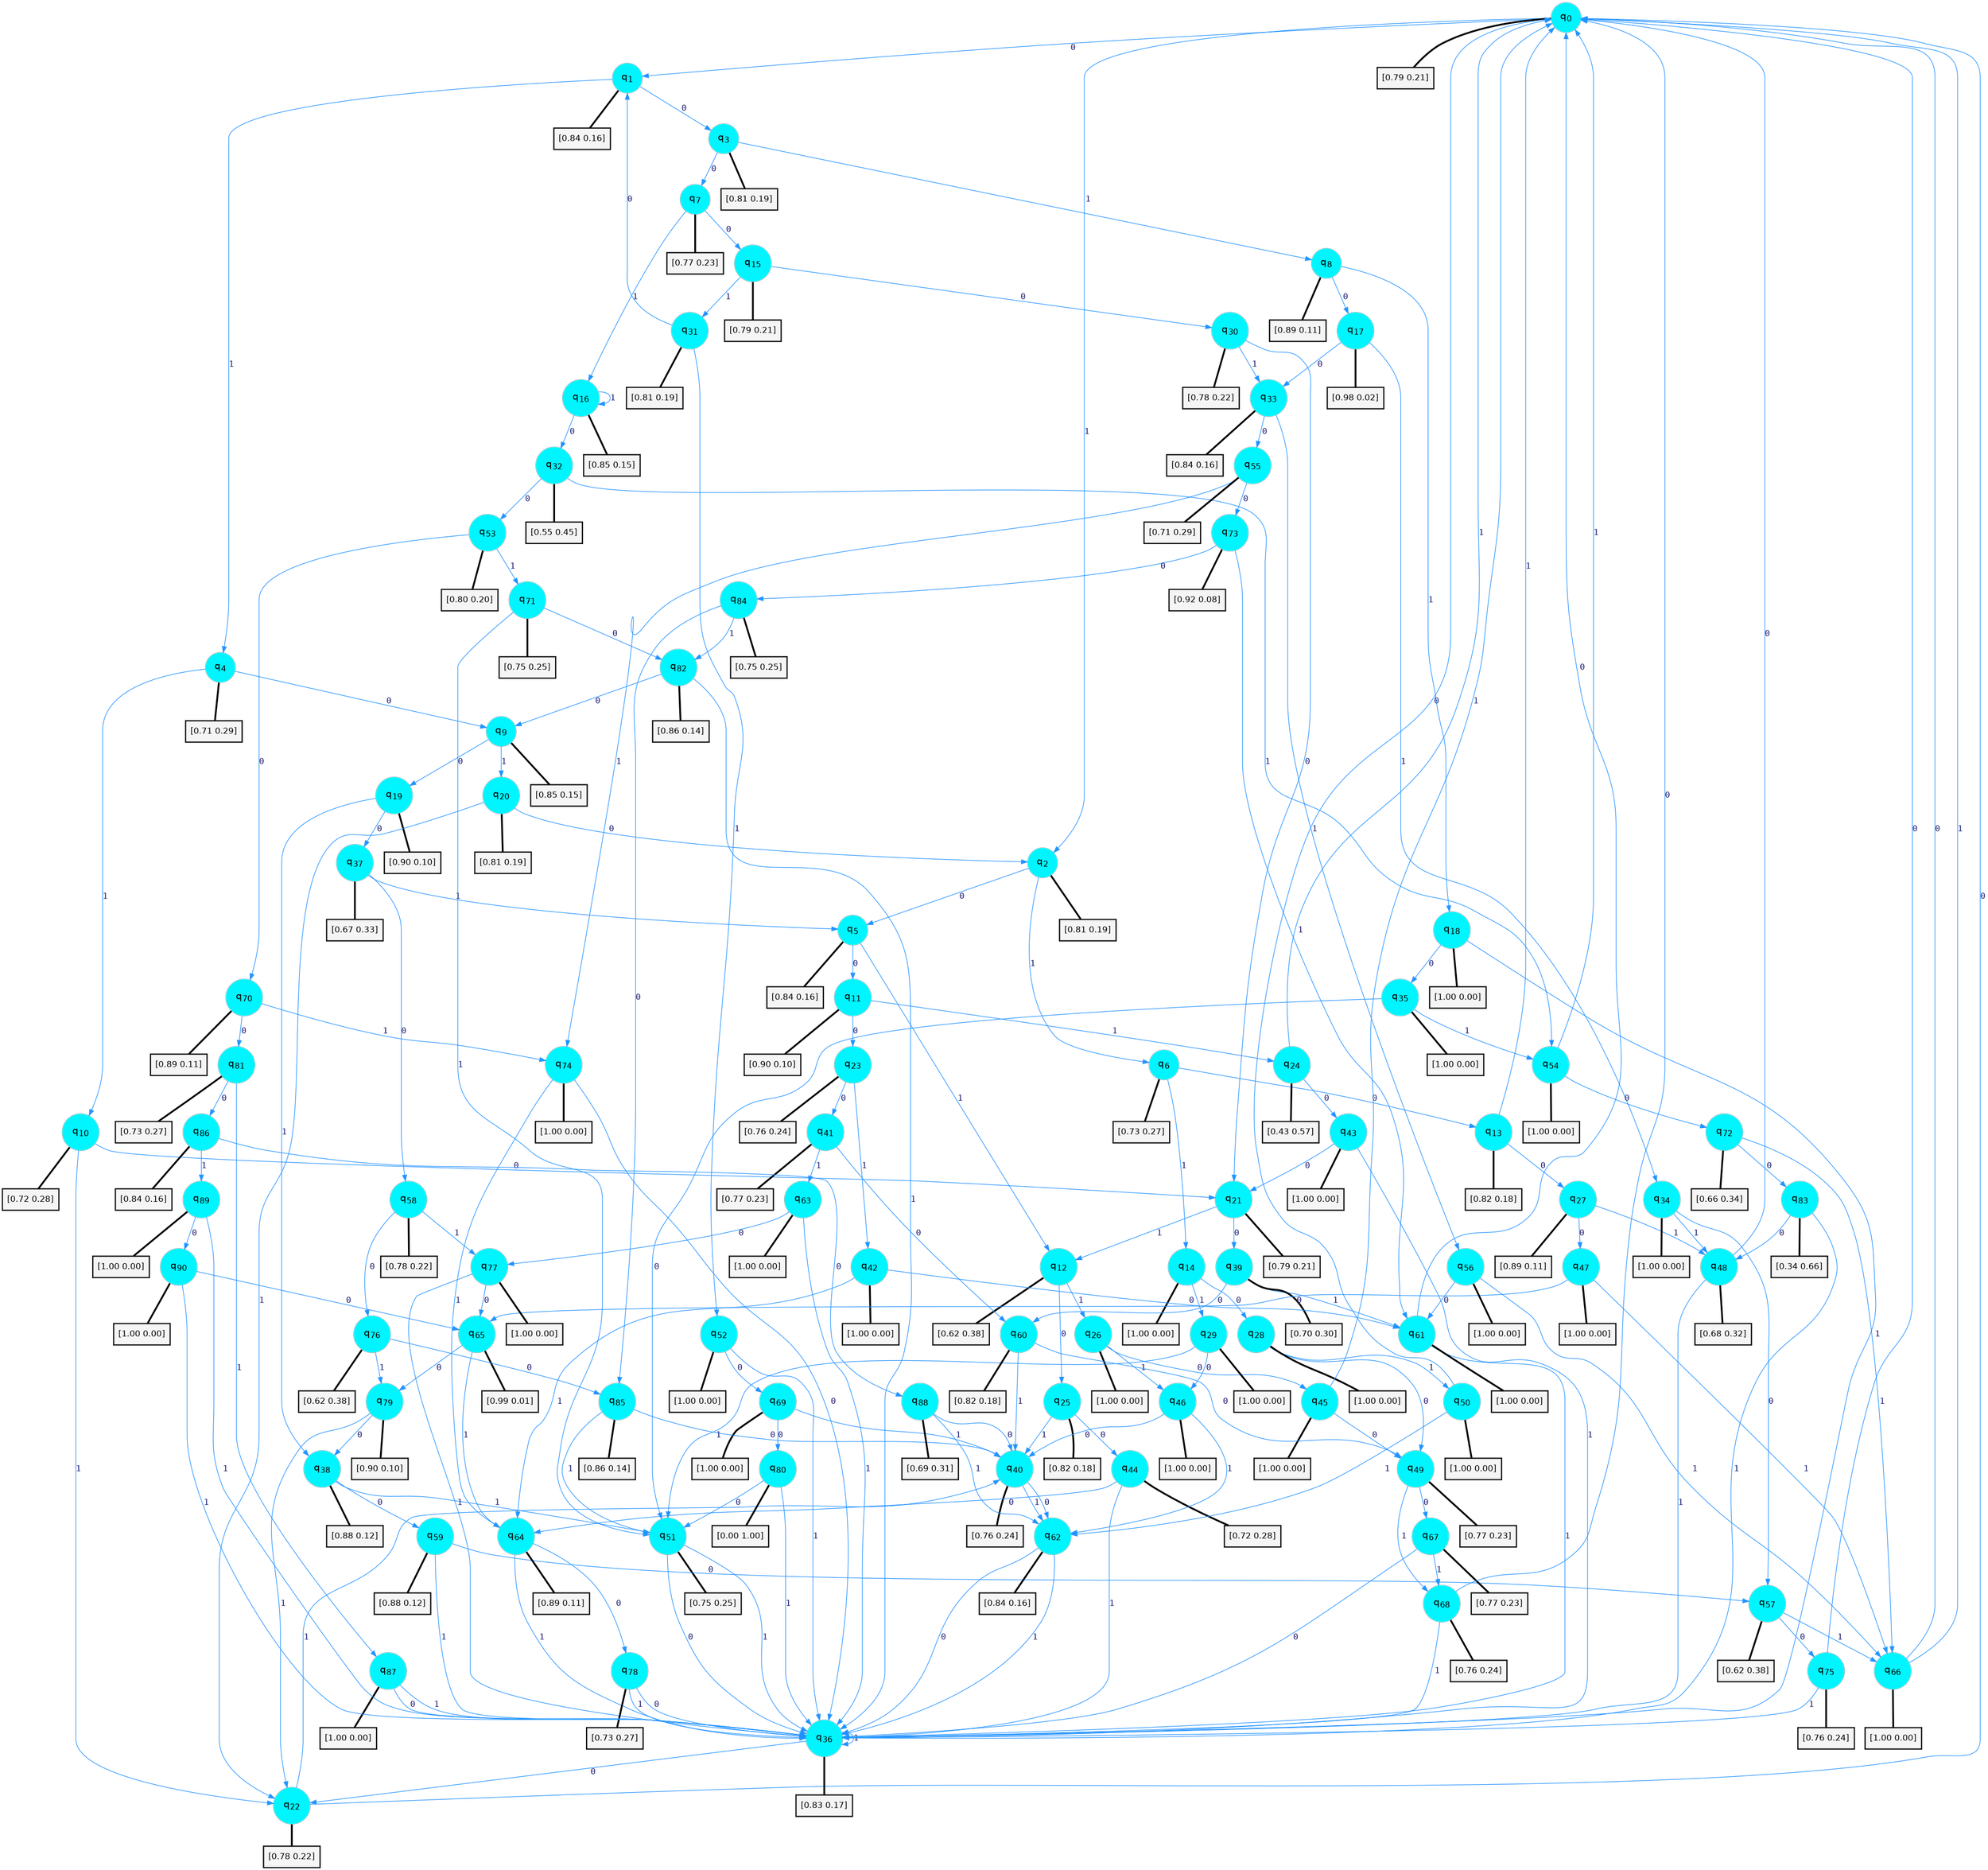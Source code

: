digraph G {
graph [
bgcolor=transparent, dpi=300, rankdir=TD, size="40,25"];
node [
color=gray, fillcolor=turquoise1, fontcolor=black, fontname=Helvetica, fontsize=16, fontweight=bold, shape=circle, style=filled];
edge [
arrowsize=1, color=dodgerblue1, fontcolor=midnightblue, fontname=courier, fontweight=bold, penwidth=1, style=solid, weight=20];
0[label=<q<SUB>0</SUB>>];
1[label=<q<SUB>1</SUB>>];
2[label=<q<SUB>2</SUB>>];
3[label=<q<SUB>3</SUB>>];
4[label=<q<SUB>4</SUB>>];
5[label=<q<SUB>5</SUB>>];
6[label=<q<SUB>6</SUB>>];
7[label=<q<SUB>7</SUB>>];
8[label=<q<SUB>8</SUB>>];
9[label=<q<SUB>9</SUB>>];
10[label=<q<SUB>10</SUB>>];
11[label=<q<SUB>11</SUB>>];
12[label=<q<SUB>12</SUB>>];
13[label=<q<SUB>13</SUB>>];
14[label=<q<SUB>14</SUB>>];
15[label=<q<SUB>15</SUB>>];
16[label=<q<SUB>16</SUB>>];
17[label=<q<SUB>17</SUB>>];
18[label=<q<SUB>18</SUB>>];
19[label=<q<SUB>19</SUB>>];
20[label=<q<SUB>20</SUB>>];
21[label=<q<SUB>21</SUB>>];
22[label=<q<SUB>22</SUB>>];
23[label=<q<SUB>23</SUB>>];
24[label=<q<SUB>24</SUB>>];
25[label=<q<SUB>25</SUB>>];
26[label=<q<SUB>26</SUB>>];
27[label=<q<SUB>27</SUB>>];
28[label=<q<SUB>28</SUB>>];
29[label=<q<SUB>29</SUB>>];
30[label=<q<SUB>30</SUB>>];
31[label=<q<SUB>31</SUB>>];
32[label=<q<SUB>32</SUB>>];
33[label=<q<SUB>33</SUB>>];
34[label=<q<SUB>34</SUB>>];
35[label=<q<SUB>35</SUB>>];
36[label=<q<SUB>36</SUB>>];
37[label=<q<SUB>37</SUB>>];
38[label=<q<SUB>38</SUB>>];
39[label=<q<SUB>39</SUB>>];
40[label=<q<SUB>40</SUB>>];
41[label=<q<SUB>41</SUB>>];
42[label=<q<SUB>42</SUB>>];
43[label=<q<SUB>43</SUB>>];
44[label=<q<SUB>44</SUB>>];
45[label=<q<SUB>45</SUB>>];
46[label=<q<SUB>46</SUB>>];
47[label=<q<SUB>47</SUB>>];
48[label=<q<SUB>48</SUB>>];
49[label=<q<SUB>49</SUB>>];
50[label=<q<SUB>50</SUB>>];
51[label=<q<SUB>51</SUB>>];
52[label=<q<SUB>52</SUB>>];
53[label=<q<SUB>53</SUB>>];
54[label=<q<SUB>54</SUB>>];
55[label=<q<SUB>55</SUB>>];
56[label=<q<SUB>56</SUB>>];
57[label=<q<SUB>57</SUB>>];
58[label=<q<SUB>58</SUB>>];
59[label=<q<SUB>59</SUB>>];
60[label=<q<SUB>60</SUB>>];
61[label=<q<SUB>61</SUB>>];
62[label=<q<SUB>62</SUB>>];
63[label=<q<SUB>63</SUB>>];
64[label=<q<SUB>64</SUB>>];
65[label=<q<SUB>65</SUB>>];
66[label=<q<SUB>66</SUB>>];
67[label=<q<SUB>67</SUB>>];
68[label=<q<SUB>68</SUB>>];
69[label=<q<SUB>69</SUB>>];
70[label=<q<SUB>70</SUB>>];
71[label=<q<SUB>71</SUB>>];
72[label=<q<SUB>72</SUB>>];
73[label=<q<SUB>73</SUB>>];
74[label=<q<SUB>74</SUB>>];
75[label=<q<SUB>75</SUB>>];
76[label=<q<SUB>76</SUB>>];
77[label=<q<SUB>77</SUB>>];
78[label=<q<SUB>78</SUB>>];
79[label=<q<SUB>79</SUB>>];
80[label=<q<SUB>80</SUB>>];
81[label=<q<SUB>81</SUB>>];
82[label=<q<SUB>82</SUB>>];
83[label=<q<SUB>83</SUB>>];
84[label=<q<SUB>84</SUB>>];
85[label=<q<SUB>85</SUB>>];
86[label=<q<SUB>86</SUB>>];
87[label=<q<SUB>87</SUB>>];
88[label=<q<SUB>88</SUB>>];
89[label=<q<SUB>89</SUB>>];
90[label=<q<SUB>90</SUB>>];
91[label="[0.79 0.21]", shape=box,fontcolor=black, fontname=Helvetica, fontsize=14, penwidth=2, fillcolor=whitesmoke,color=black];
92[label="[0.84 0.16]", shape=box,fontcolor=black, fontname=Helvetica, fontsize=14, penwidth=2, fillcolor=whitesmoke,color=black];
93[label="[0.81 0.19]", shape=box,fontcolor=black, fontname=Helvetica, fontsize=14, penwidth=2, fillcolor=whitesmoke,color=black];
94[label="[0.81 0.19]", shape=box,fontcolor=black, fontname=Helvetica, fontsize=14, penwidth=2, fillcolor=whitesmoke,color=black];
95[label="[0.71 0.29]", shape=box,fontcolor=black, fontname=Helvetica, fontsize=14, penwidth=2, fillcolor=whitesmoke,color=black];
96[label="[0.84 0.16]", shape=box,fontcolor=black, fontname=Helvetica, fontsize=14, penwidth=2, fillcolor=whitesmoke,color=black];
97[label="[0.73 0.27]", shape=box,fontcolor=black, fontname=Helvetica, fontsize=14, penwidth=2, fillcolor=whitesmoke,color=black];
98[label="[0.77 0.23]", shape=box,fontcolor=black, fontname=Helvetica, fontsize=14, penwidth=2, fillcolor=whitesmoke,color=black];
99[label="[0.89 0.11]", shape=box,fontcolor=black, fontname=Helvetica, fontsize=14, penwidth=2, fillcolor=whitesmoke,color=black];
100[label="[0.85 0.15]", shape=box,fontcolor=black, fontname=Helvetica, fontsize=14, penwidth=2, fillcolor=whitesmoke,color=black];
101[label="[0.72 0.28]", shape=box,fontcolor=black, fontname=Helvetica, fontsize=14, penwidth=2, fillcolor=whitesmoke,color=black];
102[label="[0.90 0.10]", shape=box,fontcolor=black, fontname=Helvetica, fontsize=14, penwidth=2, fillcolor=whitesmoke,color=black];
103[label="[0.62 0.38]", shape=box,fontcolor=black, fontname=Helvetica, fontsize=14, penwidth=2, fillcolor=whitesmoke,color=black];
104[label="[0.82 0.18]", shape=box,fontcolor=black, fontname=Helvetica, fontsize=14, penwidth=2, fillcolor=whitesmoke,color=black];
105[label="[1.00 0.00]", shape=box,fontcolor=black, fontname=Helvetica, fontsize=14, penwidth=2, fillcolor=whitesmoke,color=black];
106[label="[0.79 0.21]", shape=box,fontcolor=black, fontname=Helvetica, fontsize=14, penwidth=2, fillcolor=whitesmoke,color=black];
107[label="[0.85 0.15]", shape=box,fontcolor=black, fontname=Helvetica, fontsize=14, penwidth=2, fillcolor=whitesmoke,color=black];
108[label="[0.98 0.02]", shape=box,fontcolor=black, fontname=Helvetica, fontsize=14, penwidth=2, fillcolor=whitesmoke,color=black];
109[label="[1.00 0.00]", shape=box,fontcolor=black, fontname=Helvetica, fontsize=14, penwidth=2, fillcolor=whitesmoke,color=black];
110[label="[0.90 0.10]", shape=box,fontcolor=black, fontname=Helvetica, fontsize=14, penwidth=2, fillcolor=whitesmoke,color=black];
111[label="[0.81 0.19]", shape=box,fontcolor=black, fontname=Helvetica, fontsize=14, penwidth=2, fillcolor=whitesmoke,color=black];
112[label="[0.79 0.21]", shape=box,fontcolor=black, fontname=Helvetica, fontsize=14, penwidth=2, fillcolor=whitesmoke,color=black];
113[label="[0.78 0.22]", shape=box,fontcolor=black, fontname=Helvetica, fontsize=14, penwidth=2, fillcolor=whitesmoke,color=black];
114[label="[0.76 0.24]", shape=box,fontcolor=black, fontname=Helvetica, fontsize=14, penwidth=2, fillcolor=whitesmoke,color=black];
115[label="[0.43 0.57]", shape=box,fontcolor=black, fontname=Helvetica, fontsize=14, penwidth=2, fillcolor=whitesmoke,color=black];
116[label="[0.82 0.18]", shape=box,fontcolor=black, fontname=Helvetica, fontsize=14, penwidth=2, fillcolor=whitesmoke,color=black];
117[label="[1.00 0.00]", shape=box,fontcolor=black, fontname=Helvetica, fontsize=14, penwidth=2, fillcolor=whitesmoke,color=black];
118[label="[0.89 0.11]", shape=box,fontcolor=black, fontname=Helvetica, fontsize=14, penwidth=2, fillcolor=whitesmoke,color=black];
119[label="[1.00 0.00]", shape=box,fontcolor=black, fontname=Helvetica, fontsize=14, penwidth=2, fillcolor=whitesmoke,color=black];
120[label="[1.00 0.00]", shape=box,fontcolor=black, fontname=Helvetica, fontsize=14, penwidth=2, fillcolor=whitesmoke,color=black];
121[label="[0.78 0.22]", shape=box,fontcolor=black, fontname=Helvetica, fontsize=14, penwidth=2, fillcolor=whitesmoke,color=black];
122[label="[0.81 0.19]", shape=box,fontcolor=black, fontname=Helvetica, fontsize=14, penwidth=2, fillcolor=whitesmoke,color=black];
123[label="[0.55 0.45]", shape=box,fontcolor=black, fontname=Helvetica, fontsize=14, penwidth=2, fillcolor=whitesmoke,color=black];
124[label="[0.84 0.16]", shape=box,fontcolor=black, fontname=Helvetica, fontsize=14, penwidth=2, fillcolor=whitesmoke,color=black];
125[label="[1.00 0.00]", shape=box,fontcolor=black, fontname=Helvetica, fontsize=14, penwidth=2, fillcolor=whitesmoke,color=black];
126[label="[1.00 0.00]", shape=box,fontcolor=black, fontname=Helvetica, fontsize=14, penwidth=2, fillcolor=whitesmoke,color=black];
127[label="[0.83 0.17]", shape=box,fontcolor=black, fontname=Helvetica, fontsize=14, penwidth=2, fillcolor=whitesmoke,color=black];
128[label="[0.67 0.33]", shape=box,fontcolor=black, fontname=Helvetica, fontsize=14, penwidth=2, fillcolor=whitesmoke,color=black];
129[label="[0.88 0.12]", shape=box,fontcolor=black, fontname=Helvetica, fontsize=14, penwidth=2, fillcolor=whitesmoke,color=black];
130[label="[0.70 0.30]", shape=box,fontcolor=black, fontname=Helvetica, fontsize=14, penwidth=2, fillcolor=whitesmoke,color=black];
131[label="[0.76 0.24]", shape=box,fontcolor=black, fontname=Helvetica, fontsize=14, penwidth=2, fillcolor=whitesmoke,color=black];
132[label="[0.77 0.23]", shape=box,fontcolor=black, fontname=Helvetica, fontsize=14, penwidth=2, fillcolor=whitesmoke,color=black];
133[label="[1.00 0.00]", shape=box,fontcolor=black, fontname=Helvetica, fontsize=14, penwidth=2, fillcolor=whitesmoke,color=black];
134[label="[1.00 0.00]", shape=box,fontcolor=black, fontname=Helvetica, fontsize=14, penwidth=2, fillcolor=whitesmoke,color=black];
135[label="[0.72 0.28]", shape=box,fontcolor=black, fontname=Helvetica, fontsize=14, penwidth=2, fillcolor=whitesmoke,color=black];
136[label="[1.00 0.00]", shape=box,fontcolor=black, fontname=Helvetica, fontsize=14, penwidth=2, fillcolor=whitesmoke,color=black];
137[label="[1.00 0.00]", shape=box,fontcolor=black, fontname=Helvetica, fontsize=14, penwidth=2, fillcolor=whitesmoke,color=black];
138[label="[1.00 0.00]", shape=box,fontcolor=black, fontname=Helvetica, fontsize=14, penwidth=2, fillcolor=whitesmoke,color=black];
139[label="[0.68 0.32]", shape=box,fontcolor=black, fontname=Helvetica, fontsize=14, penwidth=2, fillcolor=whitesmoke,color=black];
140[label="[0.77 0.23]", shape=box,fontcolor=black, fontname=Helvetica, fontsize=14, penwidth=2, fillcolor=whitesmoke,color=black];
141[label="[1.00 0.00]", shape=box,fontcolor=black, fontname=Helvetica, fontsize=14, penwidth=2, fillcolor=whitesmoke,color=black];
142[label="[0.75 0.25]", shape=box,fontcolor=black, fontname=Helvetica, fontsize=14, penwidth=2, fillcolor=whitesmoke,color=black];
143[label="[1.00 0.00]", shape=box,fontcolor=black, fontname=Helvetica, fontsize=14, penwidth=2, fillcolor=whitesmoke,color=black];
144[label="[0.80 0.20]", shape=box,fontcolor=black, fontname=Helvetica, fontsize=14, penwidth=2, fillcolor=whitesmoke,color=black];
145[label="[1.00 0.00]", shape=box,fontcolor=black, fontname=Helvetica, fontsize=14, penwidth=2, fillcolor=whitesmoke,color=black];
146[label="[0.71 0.29]", shape=box,fontcolor=black, fontname=Helvetica, fontsize=14, penwidth=2, fillcolor=whitesmoke,color=black];
147[label="[1.00 0.00]", shape=box,fontcolor=black, fontname=Helvetica, fontsize=14, penwidth=2, fillcolor=whitesmoke,color=black];
148[label="[0.62 0.38]", shape=box,fontcolor=black, fontname=Helvetica, fontsize=14, penwidth=2, fillcolor=whitesmoke,color=black];
149[label="[0.78 0.22]", shape=box,fontcolor=black, fontname=Helvetica, fontsize=14, penwidth=2, fillcolor=whitesmoke,color=black];
150[label="[0.88 0.12]", shape=box,fontcolor=black, fontname=Helvetica, fontsize=14, penwidth=2, fillcolor=whitesmoke,color=black];
151[label="[0.82 0.18]", shape=box,fontcolor=black, fontname=Helvetica, fontsize=14, penwidth=2, fillcolor=whitesmoke,color=black];
152[label="[1.00 0.00]", shape=box,fontcolor=black, fontname=Helvetica, fontsize=14, penwidth=2, fillcolor=whitesmoke,color=black];
153[label="[0.84 0.16]", shape=box,fontcolor=black, fontname=Helvetica, fontsize=14, penwidth=2, fillcolor=whitesmoke,color=black];
154[label="[1.00 0.00]", shape=box,fontcolor=black, fontname=Helvetica, fontsize=14, penwidth=2, fillcolor=whitesmoke,color=black];
155[label="[0.89 0.11]", shape=box,fontcolor=black, fontname=Helvetica, fontsize=14, penwidth=2, fillcolor=whitesmoke,color=black];
156[label="[0.99 0.01]", shape=box,fontcolor=black, fontname=Helvetica, fontsize=14, penwidth=2, fillcolor=whitesmoke,color=black];
157[label="[1.00 0.00]", shape=box,fontcolor=black, fontname=Helvetica, fontsize=14, penwidth=2, fillcolor=whitesmoke,color=black];
158[label="[0.77 0.23]", shape=box,fontcolor=black, fontname=Helvetica, fontsize=14, penwidth=2, fillcolor=whitesmoke,color=black];
159[label="[0.76 0.24]", shape=box,fontcolor=black, fontname=Helvetica, fontsize=14, penwidth=2, fillcolor=whitesmoke,color=black];
160[label="[1.00 0.00]", shape=box,fontcolor=black, fontname=Helvetica, fontsize=14, penwidth=2, fillcolor=whitesmoke,color=black];
161[label="[0.89 0.11]", shape=box,fontcolor=black, fontname=Helvetica, fontsize=14, penwidth=2, fillcolor=whitesmoke,color=black];
162[label="[0.75 0.25]", shape=box,fontcolor=black, fontname=Helvetica, fontsize=14, penwidth=2, fillcolor=whitesmoke,color=black];
163[label="[0.66 0.34]", shape=box,fontcolor=black, fontname=Helvetica, fontsize=14, penwidth=2, fillcolor=whitesmoke,color=black];
164[label="[0.92 0.08]", shape=box,fontcolor=black, fontname=Helvetica, fontsize=14, penwidth=2, fillcolor=whitesmoke,color=black];
165[label="[1.00 0.00]", shape=box,fontcolor=black, fontname=Helvetica, fontsize=14, penwidth=2, fillcolor=whitesmoke,color=black];
166[label="[0.76 0.24]", shape=box,fontcolor=black, fontname=Helvetica, fontsize=14, penwidth=2, fillcolor=whitesmoke,color=black];
167[label="[0.62 0.38]", shape=box,fontcolor=black, fontname=Helvetica, fontsize=14, penwidth=2, fillcolor=whitesmoke,color=black];
168[label="[1.00 0.00]", shape=box,fontcolor=black, fontname=Helvetica, fontsize=14, penwidth=2, fillcolor=whitesmoke,color=black];
169[label="[0.73 0.27]", shape=box,fontcolor=black, fontname=Helvetica, fontsize=14, penwidth=2, fillcolor=whitesmoke,color=black];
170[label="[0.90 0.10]", shape=box,fontcolor=black, fontname=Helvetica, fontsize=14, penwidth=2, fillcolor=whitesmoke,color=black];
171[label="[0.00 1.00]", shape=box,fontcolor=black, fontname=Helvetica, fontsize=14, penwidth=2, fillcolor=whitesmoke,color=black];
172[label="[0.73 0.27]", shape=box,fontcolor=black, fontname=Helvetica, fontsize=14, penwidth=2, fillcolor=whitesmoke,color=black];
173[label="[0.86 0.14]", shape=box,fontcolor=black, fontname=Helvetica, fontsize=14, penwidth=2, fillcolor=whitesmoke,color=black];
174[label="[0.34 0.66]", shape=box,fontcolor=black, fontname=Helvetica, fontsize=14, penwidth=2, fillcolor=whitesmoke,color=black];
175[label="[0.75 0.25]", shape=box,fontcolor=black, fontname=Helvetica, fontsize=14, penwidth=2, fillcolor=whitesmoke,color=black];
176[label="[0.86 0.14]", shape=box,fontcolor=black, fontname=Helvetica, fontsize=14, penwidth=2, fillcolor=whitesmoke,color=black];
177[label="[0.84 0.16]", shape=box,fontcolor=black, fontname=Helvetica, fontsize=14, penwidth=2, fillcolor=whitesmoke,color=black];
178[label="[1.00 0.00]", shape=box,fontcolor=black, fontname=Helvetica, fontsize=14, penwidth=2, fillcolor=whitesmoke,color=black];
179[label="[0.69 0.31]", shape=box,fontcolor=black, fontname=Helvetica, fontsize=14, penwidth=2, fillcolor=whitesmoke,color=black];
180[label="[1.00 0.00]", shape=box,fontcolor=black, fontname=Helvetica, fontsize=14, penwidth=2, fillcolor=whitesmoke,color=black];
181[label="[1.00 0.00]", shape=box,fontcolor=black, fontname=Helvetica, fontsize=14, penwidth=2, fillcolor=whitesmoke,color=black];
0->1 [label=0];
0->2 [label=1];
0->91 [arrowhead=none, penwidth=3,color=black];
1->3 [label=0];
1->4 [label=1];
1->92 [arrowhead=none, penwidth=3,color=black];
2->5 [label=0];
2->6 [label=1];
2->93 [arrowhead=none, penwidth=3,color=black];
3->7 [label=0];
3->8 [label=1];
3->94 [arrowhead=none, penwidth=3,color=black];
4->9 [label=0];
4->10 [label=1];
4->95 [arrowhead=none, penwidth=3,color=black];
5->11 [label=0];
5->12 [label=1];
5->96 [arrowhead=none, penwidth=3,color=black];
6->13 [label=0];
6->14 [label=1];
6->97 [arrowhead=none, penwidth=3,color=black];
7->15 [label=0];
7->16 [label=1];
7->98 [arrowhead=none, penwidth=3,color=black];
8->17 [label=0];
8->18 [label=1];
8->99 [arrowhead=none, penwidth=3,color=black];
9->19 [label=0];
9->20 [label=1];
9->100 [arrowhead=none, penwidth=3,color=black];
10->21 [label=0];
10->22 [label=1];
10->101 [arrowhead=none, penwidth=3,color=black];
11->23 [label=0];
11->24 [label=1];
11->102 [arrowhead=none, penwidth=3,color=black];
12->25 [label=0];
12->26 [label=1];
12->103 [arrowhead=none, penwidth=3,color=black];
13->27 [label=0];
13->0 [label=1];
13->104 [arrowhead=none, penwidth=3,color=black];
14->28 [label=0];
14->29 [label=1];
14->105 [arrowhead=none, penwidth=3,color=black];
15->30 [label=0];
15->31 [label=1];
15->106 [arrowhead=none, penwidth=3,color=black];
16->32 [label=0];
16->16 [label=1];
16->107 [arrowhead=none, penwidth=3,color=black];
17->33 [label=0];
17->34 [label=1];
17->108 [arrowhead=none, penwidth=3,color=black];
18->35 [label=0];
18->36 [label=1];
18->109 [arrowhead=none, penwidth=3,color=black];
19->37 [label=0];
19->38 [label=1];
19->110 [arrowhead=none, penwidth=3,color=black];
20->2 [label=0];
20->22 [label=1];
20->111 [arrowhead=none, penwidth=3,color=black];
21->39 [label=0];
21->12 [label=1];
21->112 [arrowhead=none, penwidth=3,color=black];
22->0 [label=0];
22->40 [label=1];
22->113 [arrowhead=none, penwidth=3,color=black];
23->41 [label=0];
23->42 [label=1];
23->114 [arrowhead=none, penwidth=3,color=black];
24->43 [label=0];
24->0 [label=1];
24->115 [arrowhead=none, penwidth=3,color=black];
25->44 [label=0];
25->40 [label=1];
25->116 [arrowhead=none, penwidth=3,color=black];
26->45 [label=0];
26->46 [label=1];
26->117 [arrowhead=none, penwidth=3,color=black];
27->47 [label=0];
27->48 [label=1];
27->118 [arrowhead=none, penwidth=3,color=black];
28->49 [label=0];
28->50 [label=1];
28->119 [arrowhead=none, penwidth=3,color=black];
29->46 [label=0];
29->51 [label=1];
29->120 [arrowhead=none, penwidth=3,color=black];
30->21 [label=0];
30->33 [label=1];
30->121 [arrowhead=none, penwidth=3,color=black];
31->1 [label=0];
31->52 [label=1];
31->122 [arrowhead=none, penwidth=3,color=black];
32->53 [label=0];
32->54 [label=1];
32->123 [arrowhead=none, penwidth=3,color=black];
33->55 [label=0];
33->56 [label=1];
33->124 [arrowhead=none, penwidth=3,color=black];
34->57 [label=0];
34->48 [label=1];
34->125 [arrowhead=none, penwidth=3,color=black];
35->51 [label=0];
35->54 [label=1];
35->126 [arrowhead=none, penwidth=3,color=black];
36->22 [label=0];
36->36 [label=1];
36->127 [arrowhead=none, penwidth=3,color=black];
37->58 [label=0];
37->5 [label=1];
37->128 [arrowhead=none, penwidth=3,color=black];
38->59 [label=0];
38->51 [label=1];
38->129 [arrowhead=none, penwidth=3,color=black];
39->60 [label=0];
39->61 [label=1];
39->130 [arrowhead=none, penwidth=3,color=black];
40->62 [label=0];
40->62 [label=1];
40->131 [arrowhead=none, penwidth=3,color=black];
41->60 [label=0];
41->63 [label=1];
41->132 [arrowhead=none, penwidth=3,color=black];
42->61 [label=0];
42->64 [label=1];
42->133 [arrowhead=none, penwidth=3,color=black];
43->21 [label=0];
43->36 [label=1];
43->134 [arrowhead=none, penwidth=3,color=black];
44->64 [label=0];
44->36 [label=1];
44->135 [arrowhead=none, penwidth=3,color=black];
45->49 [label=0];
45->0 [label=1];
45->136 [arrowhead=none, penwidth=3,color=black];
46->40 [label=0];
46->62 [label=1];
46->137 [arrowhead=none, penwidth=3,color=black];
47->65 [label=0];
47->66 [label=1];
47->138 [arrowhead=none, penwidth=3,color=black];
48->0 [label=0];
48->36 [label=1];
48->139 [arrowhead=none, penwidth=3,color=black];
49->67 [label=0];
49->68 [label=1];
49->140 [arrowhead=none, penwidth=3,color=black];
50->0 [label=0];
50->62 [label=1];
50->141 [arrowhead=none, penwidth=3,color=black];
51->36 [label=0];
51->36 [label=1];
51->142 [arrowhead=none, penwidth=3,color=black];
52->69 [label=0];
52->36 [label=1];
52->143 [arrowhead=none, penwidth=3,color=black];
53->70 [label=0];
53->71 [label=1];
53->144 [arrowhead=none, penwidth=3,color=black];
54->72 [label=0];
54->0 [label=1];
54->145 [arrowhead=none, penwidth=3,color=black];
55->73 [label=0];
55->74 [label=1];
55->146 [arrowhead=none, penwidth=3,color=black];
56->61 [label=0];
56->66 [label=1];
56->147 [arrowhead=none, penwidth=3,color=black];
57->75 [label=0];
57->66 [label=1];
57->148 [arrowhead=none, penwidth=3,color=black];
58->76 [label=0];
58->77 [label=1];
58->149 [arrowhead=none, penwidth=3,color=black];
59->57 [label=0];
59->36 [label=1];
59->150 [arrowhead=none, penwidth=3,color=black];
60->49 [label=0];
60->40 [label=1];
60->151 [arrowhead=none, penwidth=3,color=black];
61->0 [label=0];
61->36 [label=1];
61->152 [arrowhead=none, penwidth=3,color=black];
62->36 [label=0];
62->36 [label=1];
62->153 [arrowhead=none, penwidth=3,color=black];
63->77 [label=0];
63->36 [label=1];
63->154 [arrowhead=none, penwidth=3,color=black];
64->78 [label=0];
64->36 [label=1];
64->155 [arrowhead=none, penwidth=3,color=black];
65->79 [label=0];
65->64 [label=1];
65->156 [arrowhead=none, penwidth=3,color=black];
66->0 [label=0];
66->0 [label=1];
66->157 [arrowhead=none, penwidth=3,color=black];
67->36 [label=0];
67->68 [label=1];
67->158 [arrowhead=none, penwidth=3,color=black];
68->0 [label=0];
68->36 [label=1];
68->159 [arrowhead=none, penwidth=3,color=black];
69->80 [label=0];
69->40 [label=1];
69->160 [arrowhead=none, penwidth=3,color=black];
70->81 [label=0];
70->74 [label=1];
70->161 [arrowhead=none, penwidth=3,color=black];
71->82 [label=0];
71->51 [label=1];
71->162 [arrowhead=none, penwidth=3,color=black];
72->83 [label=0];
72->66 [label=1];
72->163 [arrowhead=none, penwidth=3,color=black];
73->84 [label=0];
73->61 [label=1];
73->164 [arrowhead=none, penwidth=3,color=black];
74->36 [label=0];
74->64 [label=1];
74->165 [arrowhead=none, penwidth=3,color=black];
75->0 [label=0];
75->36 [label=1];
75->166 [arrowhead=none, penwidth=3,color=black];
76->85 [label=0];
76->79 [label=1];
76->167 [arrowhead=none, penwidth=3,color=black];
77->65 [label=0];
77->36 [label=1];
77->168 [arrowhead=none, penwidth=3,color=black];
78->36 [label=0];
78->36 [label=1];
78->169 [arrowhead=none, penwidth=3,color=black];
79->38 [label=0];
79->22 [label=1];
79->170 [arrowhead=none, penwidth=3,color=black];
80->51 [label=0];
80->36 [label=1];
80->171 [arrowhead=none, penwidth=3,color=black];
81->86 [label=0];
81->87 [label=1];
81->172 [arrowhead=none, penwidth=3,color=black];
82->9 [label=0];
82->36 [label=1];
82->173 [arrowhead=none, penwidth=3,color=black];
83->48 [label=0];
83->36 [label=1];
83->174 [arrowhead=none, penwidth=3,color=black];
84->85 [label=0];
84->82 [label=1];
84->175 [arrowhead=none, penwidth=3,color=black];
85->40 [label=0];
85->51 [label=1];
85->176 [arrowhead=none, penwidth=3,color=black];
86->88 [label=0];
86->89 [label=1];
86->177 [arrowhead=none, penwidth=3,color=black];
87->36 [label=0];
87->36 [label=1];
87->178 [arrowhead=none, penwidth=3,color=black];
88->40 [label=0];
88->62 [label=1];
88->179 [arrowhead=none, penwidth=3,color=black];
89->90 [label=0];
89->36 [label=1];
89->180 [arrowhead=none, penwidth=3,color=black];
90->65 [label=0];
90->36 [label=1];
90->181 [arrowhead=none, penwidth=3,color=black];
}
